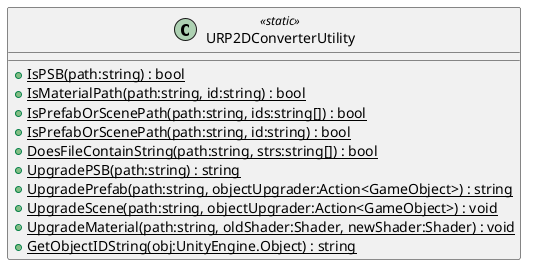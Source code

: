 @startuml
class URP2DConverterUtility <<static>> {
    + {static} IsPSB(path:string) : bool
    + {static} IsMaterialPath(path:string, id:string) : bool
    + {static} IsPrefabOrScenePath(path:string, ids:string[]) : bool
    + {static} IsPrefabOrScenePath(path:string, id:string) : bool
    + {static} DoesFileContainString(path:string, strs:string[]) : bool
    + {static} UpgradePSB(path:string) : string
    + {static} UpgradePrefab(path:string, objectUpgrader:Action<GameObject>) : string
    + {static} UpgradeScene(path:string, objectUpgrader:Action<GameObject>) : void
    + {static} UpgradeMaterial(path:string, oldShader:Shader, newShader:Shader) : void
    + {static} GetObjectIDString(obj:UnityEngine.Object) : string
}
@enduml

